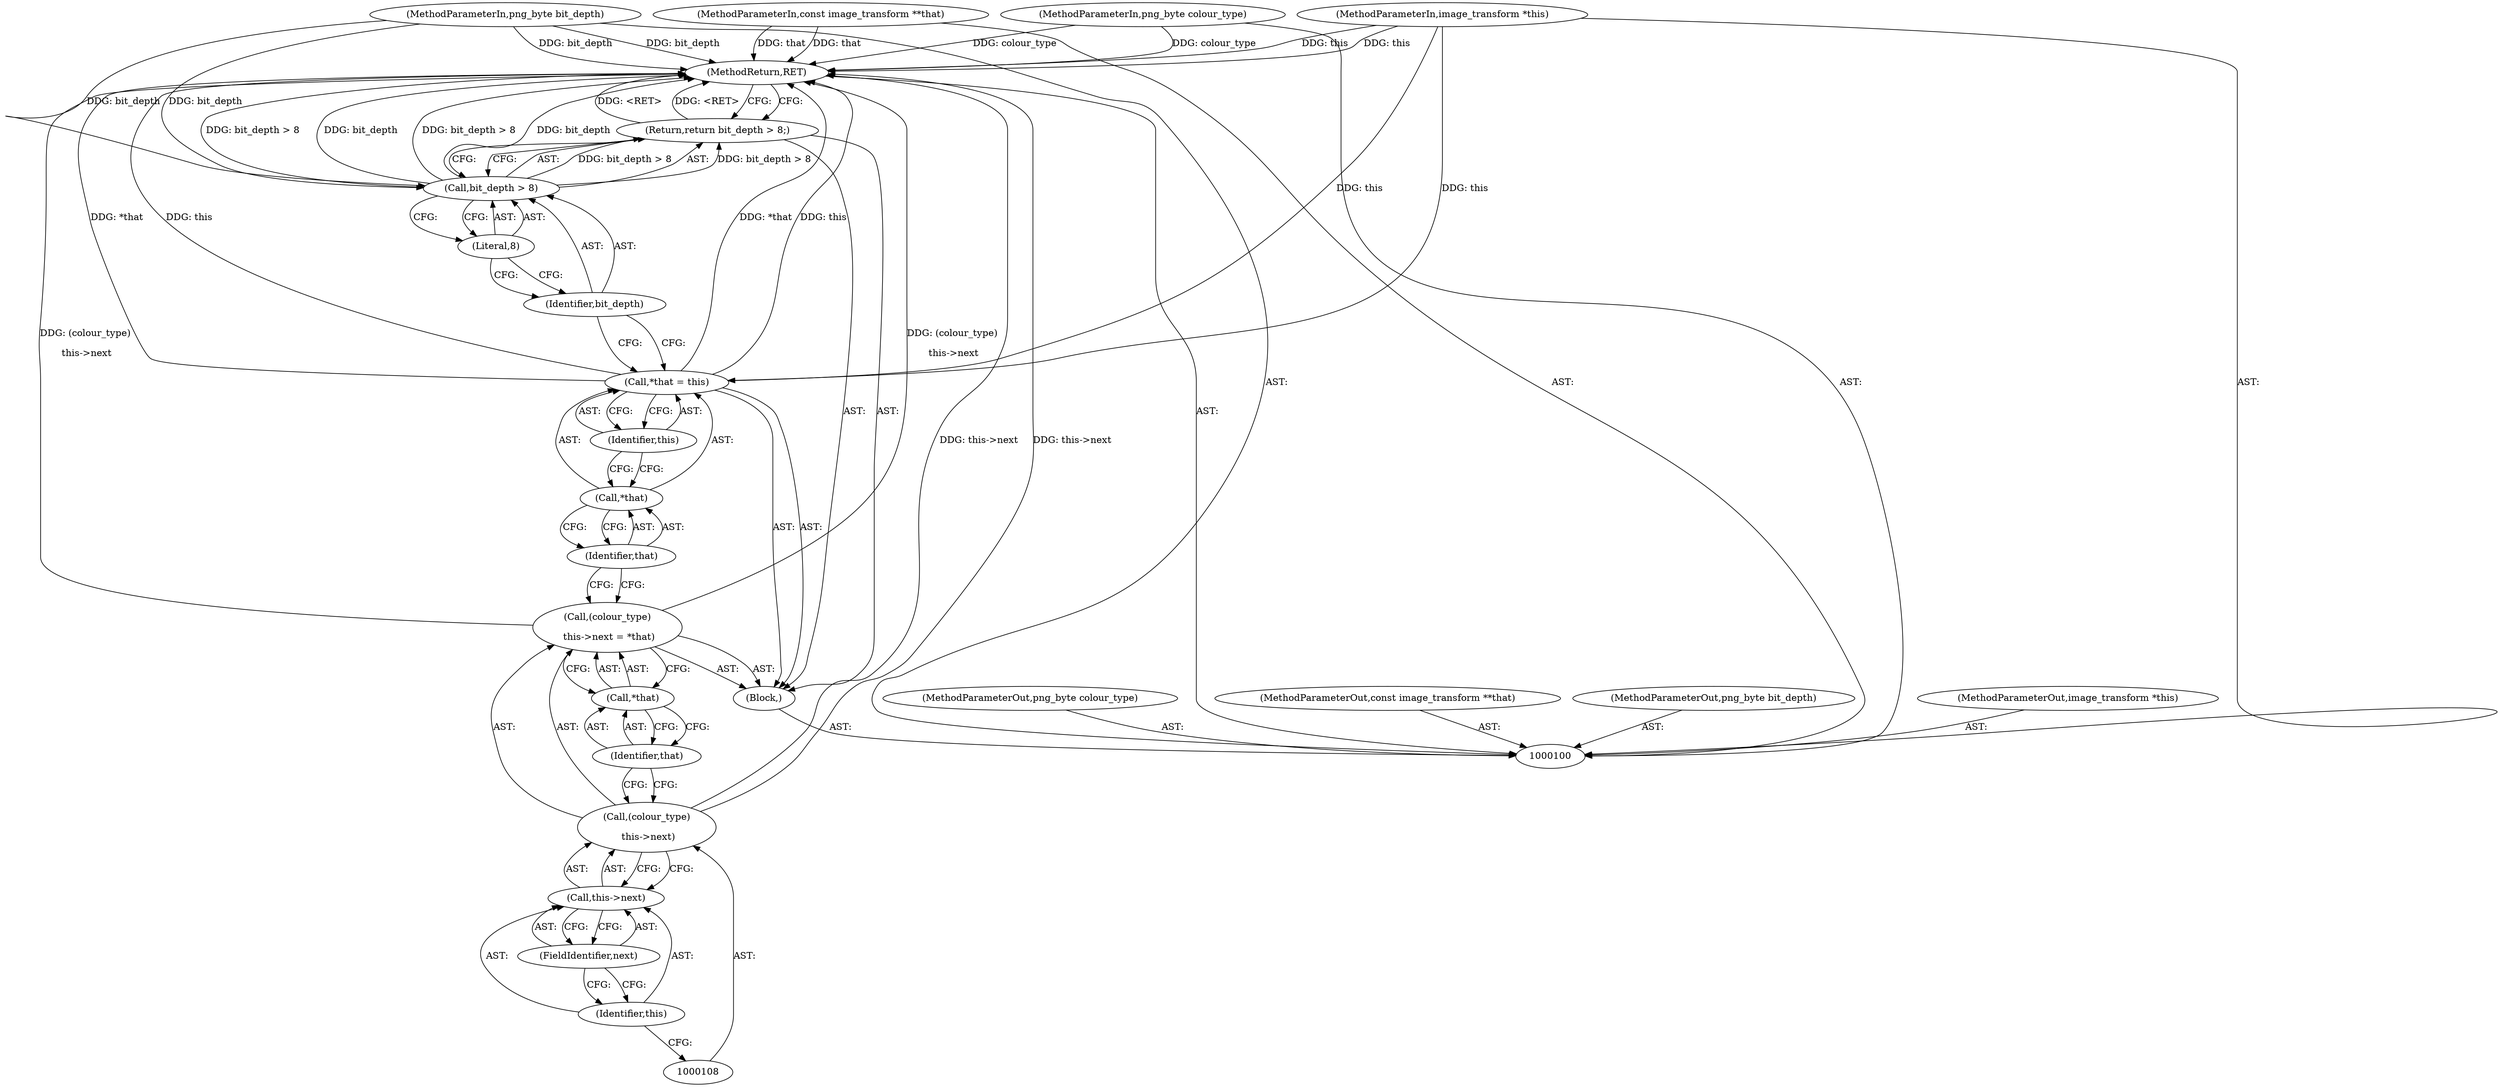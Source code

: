 digraph "0_Android_9d4853418ab2f754c2b63e091c29c5529b8b86ca_82" {
"1000122" [label="(MethodReturn,RET)"];
"1000101" [label="(MethodParameterIn,image_transform *this)"];
"1000153" [label="(MethodParameterOut,image_transform *this)"];
"1000103" [label="(MethodParameterIn,png_byte colour_type)"];
"1000155" [label="(MethodParameterOut,png_byte colour_type)"];
"1000102" [label="(MethodParameterIn,const image_transform **that)"];
"1000154" [label="(MethodParameterOut,const image_transform **that)"];
"1000104" [label="(MethodParameterIn,png_byte bit_depth)"];
"1000156" [label="(MethodParameterOut,png_byte bit_depth)"];
"1000105" [label="(Block,)"];
"1000106" [label="(Call,(colour_type)\n \n this->next = *that)"];
"1000107" [label="(Call,(colour_type)\n \n this->next)"];
"1000109" [label="(Call,this->next)"];
"1000110" [label="(Identifier,this)"];
"1000112" [label="(Call,*that)"];
"1000113" [label="(Identifier,that)"];
"1000111" [label="(FieldIdentifier,next)"];
"1000114" [label="(Call,*that = this)"];
"1000115" [label="(Call,*that)"];
"1000116" [label="(Identifier,that)"];
"1000117" [label="(Identifier,this)"];
"1000118" [label="(Return,return bit_depth > 8;)"];
"1000121" [label="(Literal,8)"];
"1000119" [label="(Call,bit_depth > 8)"];
"1000120" [label="(Identifier,bit_depth)"];
"1000122" -> "1000100"  [label="AST: "];
"1000122" -> "1000118"  [label="CFG: "];
"1000114" -> "1000122"  [label="DDG: this"];
"1000114" -> "1000122"  [label="DDG: *that"];
"1000106" -> "1000122"  [label="DDG: (colour_type)\n \n this->next"];
"1000104" -> "1000122"  [label="DDG: bit_depth"];
"1000103" -> "1000122"  [label="DDG: colour_type"];
"1000102" -> "1000122"  [label="DDG: that"];
"1000119" -> "1000122"  [label="DDG: bit_depth > 8"];
"1000119" -> "1000122"  [label="DDG: bit_depth"];
"1000101" -> "1000122"  [label="DDG: this"];
"1000107" -> "1000122"  [label="DDG: this->next"];
"1000118" -> "1000122"  [label="DDG: <RET>"];
"1000101" -> "1000100"  [label="AST: "];
"1000101" -> "1000122"  [label="DDG: this"];
"1000101" -> "1000114"  [label="DDG: this"];
"1000153" -> "1000100"  [label="AST: "];
"1000103" -> "1000100"  [label="AST: "];
"1000103" -> "1000122"  [label="DDG: colour_type"];
"1000155" -> "1000100"  [label="AST: "];
"1000102" -> "1000100"  [label="AST: "];
"1000102" -> "1000122"  [label="DDG: that"];
"1000154" -> "1000100"  [label="AST: "];
"1000104" -> "1000100"  [label="AST: "];
"1000104" -> "1000122"  [label="DDG: bit_depth"];
"1000104" -> "1000119"  [label="DDG: bit_depth"];
"1000156" -> "1000100"  [label="AST: "];
"1000105" -> "1000100"  [label="AST: "];
"1000106" -> "1000105"  [label="AST: "];
"1000114" -> "1000105"  [label="AST: "];
"1000118" -> "1000105"  [label="AST: "];
"1000106" -> "1000105"  [label="AST: "];
"1000106" -> "1000112"  [label="CFG: "];
"1000107" -> "1000106"  [label="AST: "];
"1000112" -> "1000106"  [label="AST: "];
"1000116" -> "1000106"  [label="CFG: "];
"1000106" -> "1000122"  [label="DDG: (colour_type)\n \n this->next"];
"1000107" -> "1000106"  [label="AST: "];
"1000107" -> "1000109"  [label="CFG: "];
"1000108" -> "1000107"  [label="AST: "];
"1000109" -> "1000107"  [label="AST: "];
"1000113" -> "1000107"  [label="CFG: "];
"1000107" -> "1000122"  [label="DDG: this->next"];
"1000109" -> "1000107"  [label="AST: "];
"1000109" -> "1000111"  [label="CFG: "];
"1000110" -> "1000109"  [label="AST: "];
"1000111" -> "1000109"  [label="AST: "];
"1000107" -> "1000109"  [label="CFG: "];
"1000110" -> "1000109"  [label="AST: "];
"1000110" -> "1000108"  [label="CFG: "];
"1000111" -> "1000110"  [label="CFG: "];
"1000112" -> "1000106"  [label="AST: "];
"1000112" -> "1000113"  [label="CFG: "];
"1000113" -> "1000112"  [label="AST: "];
"1000106" -> "1000112"  [label="CFG: "];
"1000113" -> "1000112"  [label="AST: "];
"1000113" -> "1000107"  [label="CFG: "];
"1000112" -> "1000113"  [label="CFG: "];
"1000111" -> "1000109"  [label="AST: "];
"1000111" -> "1000110"  [label="CFG: "];
"1000109" -> "1000111"  [label="CFG: "];
"1000114" -> "1000105"  [label="AST: "];
"1000114" -> "1000117"  [label="CFG: "];
"1000115" -> "1000114"  [label="AST: "];
"1000117" -> "1000114"  [label="AST: "];
"1000120" -> "1000114"  [label="CFG: "];
"1000114" -> "1000122"  [label="DDG: this"];
"1000114" -> "1000122"  [label="DDG: *that"];
"1000101" -> "1000114"  [label="DDG: this"];
"1000115" -> "1000114"  [label="AST: "];
"1000115" -> "1000116"  [label="CFG: "];
"1000116" -> "1000115"  [label="AST: "];
"1000117" -> "1000115"  [label="CFG: "];
"1000116" -> "1000115"  [label="AST: "];
"1000116" -> "1000106"  [label="CFG: "];
"1000115" -> "1000116"  [label="CFG: "];
"1000117" -> "1000114"  [label="AST: "];
"1000117" -> "1000115"  [label="CFG: "];
"1000114" -> "1000117"  [label="CFG: "];
"1000118" -> "1000105"  [label="AST: "];
"1000118" -> "1000119"  [label="CFG: "];
"1000119" -> "1000118"  [label="AST: "];
"1000122" -> "1000118"  [label="CFG: "];
"1000118" -> "1000122"  [label="DDG: <RET>"];
"1000119" -> "1000118"  [label="DDG: bit_depth > 8"];
"1000121" -> "1000119"  [label="AST: "];
"1000121" -> "1000120"  [label="CFG: "];
"1000119" -> "1000121"  [label="CFG: "];
"1000119" -> "1000118"  [label="AST: "];
"1000119" -> "1000121"  [label="CFG: "];
"1000120" -> "1000119"  [label="AST: "];
"1000121" -> "1000119"  [label="AST: "];
"1000118" -> "1000119"  [label="CFG: "];
"1000119" -> "1000122"  [label="DDG: bit_depth > 8"];
"1000119" -> "1000122"  [label="DDG: bit_depth"];
"1000119" -> "1000118"  [label="DDG: bit_depth > 8"];
"1000104" -> "1000119"  [label="DDG: bit_depth"];
"1000120" -> "1000119"  [label="AST: "];
"1000120" -> "1000114"  [label="CFG: "];
"1000121" -> "1000120"  [label="CFG: "];
}
